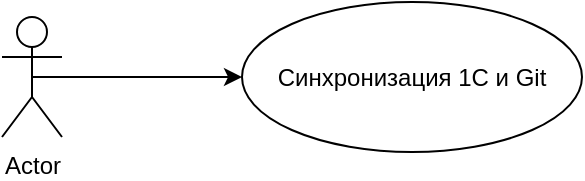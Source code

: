 <mxfile version="13.7.1" type="github">
  <diagram id="PSDG8D5M-7Il6oYURAT0" name="Page-1">
    <mxGraphModel dx="1102" dy="611" grid="1" gridSize="10" guides="1" tooltips="1" connect="1" arrows="1" fold="1" page="1" pageScale="1" pageWidth="827" pageHeight="1169" math="0" shadow="0">
      <root>
        <mxCell id="0" />
        <mxCell id="1" parent="0" />
        <mxCell id="jYn-Se3eS3zpU_Swtfgl-6" style="edgeStyle=orthogonalEdgeStyle;rounded=0;orthogonalLoop=1;jettySize=auto;html=1;exitX=0.5;exitY=0.5;exitDx=0;exitDy=0;exitPerimeter=0;entryX=0;entryY=0.5;entryDx=0;entryDy=0;" edge="1" parent="1" source="jYn-Se3eS3zpU_Swtfgl-1" target="jYn-Se3eS3zpU_Swtfgl-3">
          <mxGeometry relative="1" as="geometry" />
        </mxCell>
        <mxCell id="jYn-Se3eS3zpU_Swtfgl-1" value="Actor" style="shape=umlActor;verticalLabelPosition=bottom;verticalAlign=top;html=1;outlineConnect=0;" vertex="1" parent="1">
          <mxGeometry x="40" y="37.5" width="30" height="60" as="geometry" />
        </mxCell>
        <mxCell id="jYn-Se3eS3zpU_Swtfgl-3" value="&lt;div&gt;Синхронизация 1С и Git&lt;/div&gt;" style="ellipse;whiteSpace=wrap;html=1;" vertex="1" parent="1">
          <mxGeometry x="160" y="30" width="170" height="75" as="geometry" />
        </mxCell>
      </root>
    </mxGraphModel>
  </diagram>
</mxfile>
